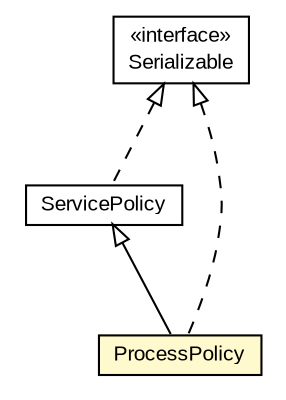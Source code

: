 #!/usr/local/bin/dot
#
# Class diagram 
# Generated by UMLGraph version R5_6-24-gf6e263 (http://www.umlgraph.org/)
#

digraph G {
	edge [fontname="arial",fontsize=10,labelfontname="arial",labelfontsize=10];
	node [fontname="arial",fontsize=10,shape=plaintext];
	nodesep=0.25;
	ranksep=0.5;
	// org.miloss.fgsms.services.interfaces.policyconfiguration.ServicePolicy
	c892242 [label=<<table title="org.miloss.fgsms.services.interfaces.policyconfiguration.ServicePolicy" border="0" cellborder="1" cellspacing="0" cellpadding="2" port="p" href="./ServicePolicy.html">
		<tr><td><table border="0" cellspacing="0" cellpadding="1">
<tr><td align="center" balign="center"> ServicePolicy </td></tr>
		</table></td></tr>
		</table>>, URL="./ServicePolicy.html", fontname="arial", fontcolor="black", fontsize=10.0];
	// org.miloss.fgsms.services.interfaces.policyconfiguration.ProcessPolicy
	c892256 [label=<<table title="org.miloss.fgsms.services.interfaces.policyconfiguration.ProcessPolicy" border="0" cellborder="1" cellspacing="0" cellpadding="2" port="p" bgcolor="lemonChiffon" href="./ProcessPolicy.html">
		<tr><td><table border="0" cellspacing="0" cellpadding="1">
<tr><td align="center" balign="center"> ProcessPolicy </td></tr>
		</table></td></tr>
		</table>>, URL="./ProcessPolicy.html", fontname="arial", fontcolor="black", fontsize=10.0];
	//org.miloss.fgsms.services.interfaces.policyconfiguration.ServicePolicy implements java.io.Serializable
	c892927:p -> c892242:p [dir=back,arrowtail=empty,style=dashed];
	//org.miloss.fgsms.services.interfaces.policyconfiguration.ProcessPolicy extends org.miloss.fgsms.services.interfaces.policyconfiguration.ServicePolicy
	c892242:p -> c892256:p [dir=back,arrowtail=empty];
	//org.miloss.fgsms.services.interfaces.policyconfiguration.ProcessPolicy implements java.io.Serializable
	c892927:p -> c892256:p [dir=back,arrowtail=empty,style=dashed];
	// java.io.Serializable
	c892927 [label=<<table title="java.io.Serializable" border="0" cellborder="1" cellspacing="0" cellpadding="2" port="p" href="http://java.sun.com/j2se/1.4.2/docs/api/java/io/Serializable.html">
		<tr><td><table border="0" cellspacing="0" cellpadding="1">
<tr><td align="center" balign="center"> &#171;interface&#187; </td></tr>
<tr><td align="center" balign="center"> Serializable </td></tr>
		</table></td></tr>
		</table>>, URL="http://java.sun.com/j2se/1.4.2/docs/api/java/io/Serializable.html", fontname="arial", fontcolor="black", fontsize=10.0];
}

